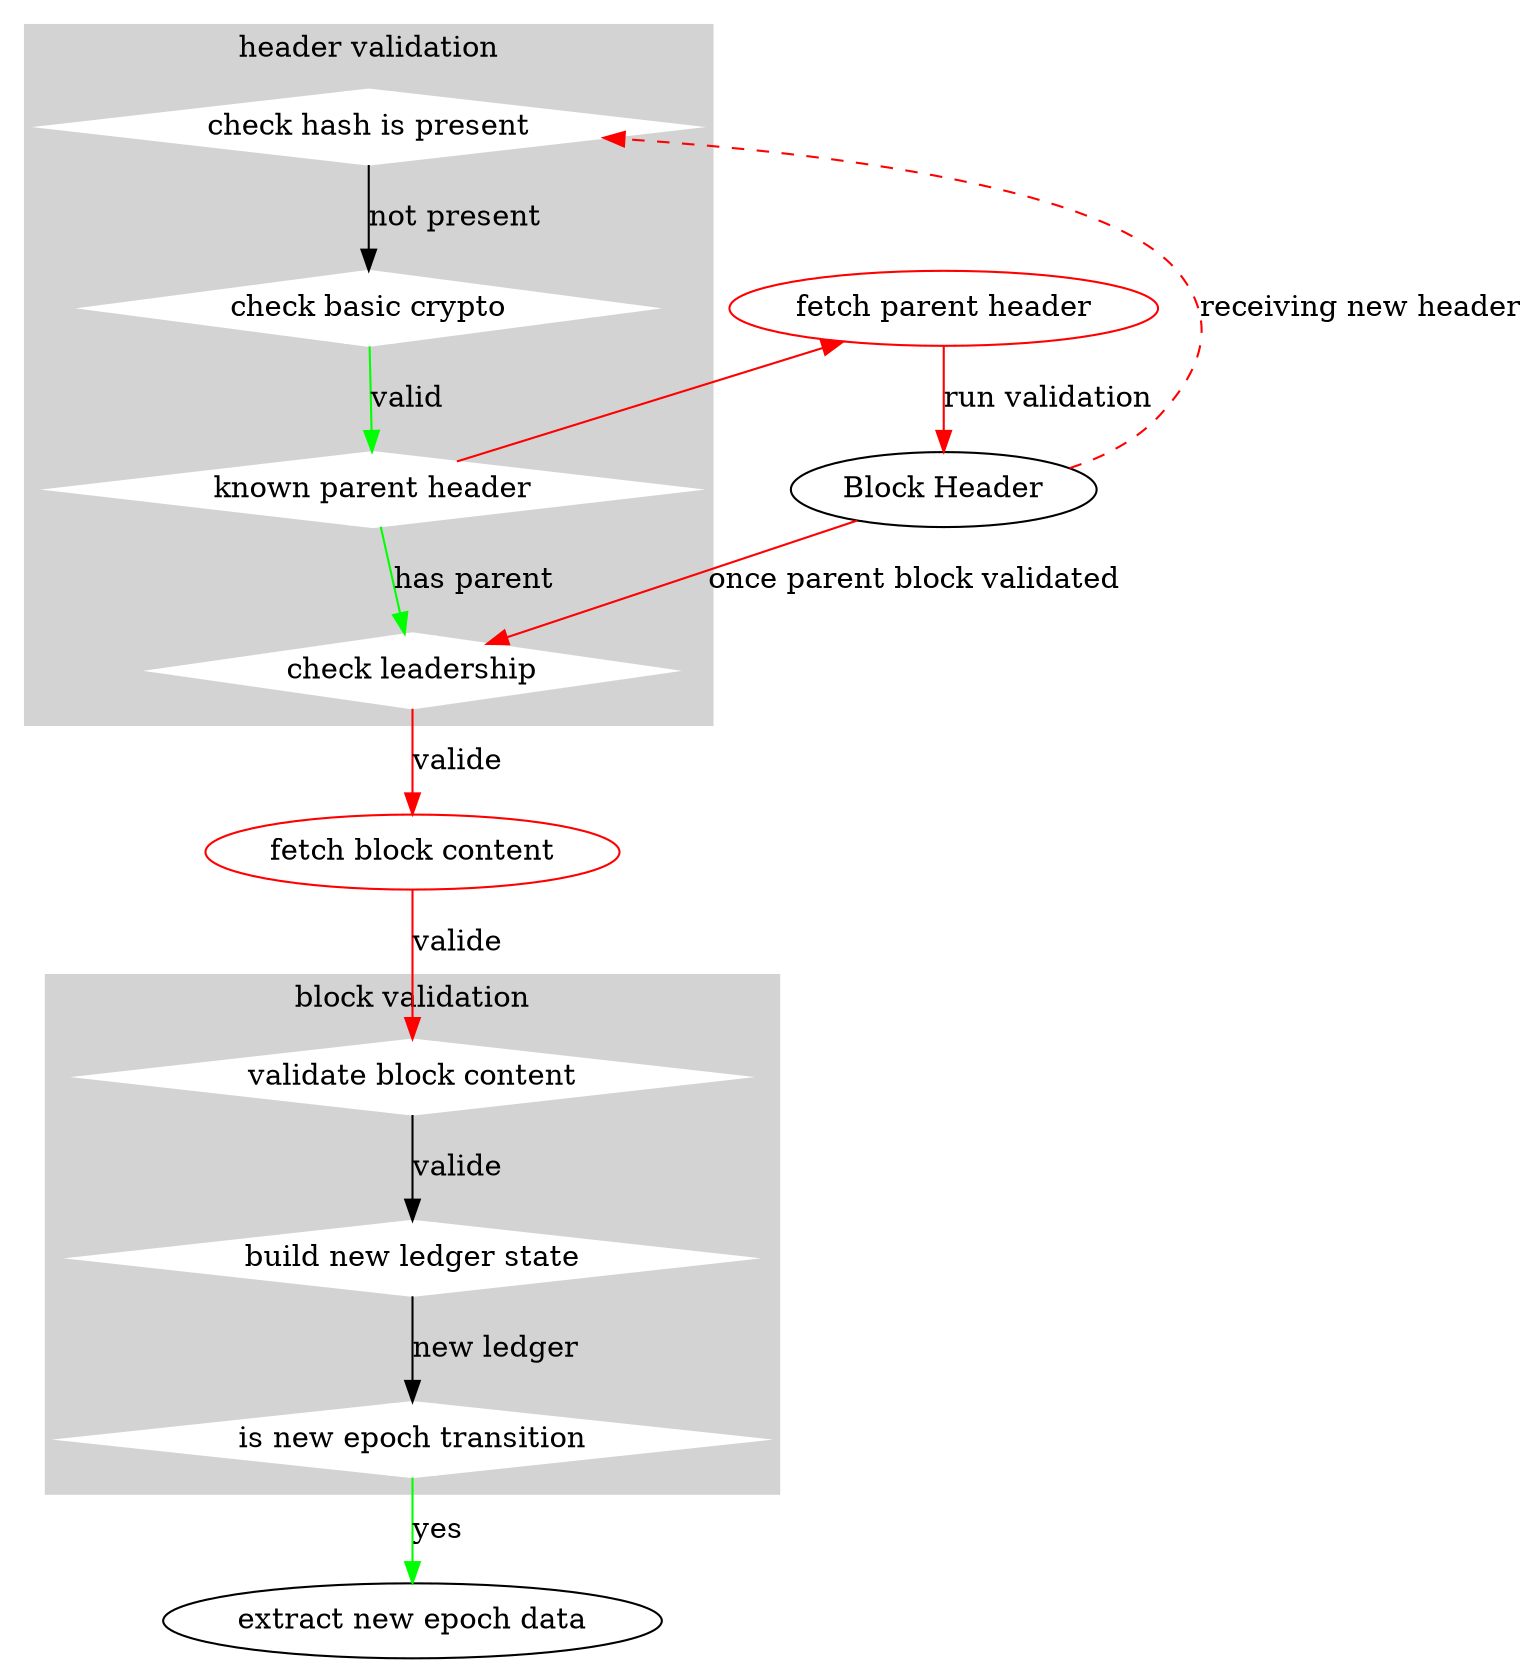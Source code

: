 digraph G {
    subgraph cluster_blockchain_header_validation {
        style = filled;
        color = lightgrey;
        node [ style = filled ; shape = Mdiamond ; color = white ];
        "check hash is present";
        "check basic crypto";
        "known parent header";
        "check leadership";
        label = "header validation";
    }

    subgraph cluster_blockchain_block_validation {
        style = filled;
        color = lightgrey;
        node [ style = filled ; shape = Mdiamond ; color = white ];
        "validate block content";
        "build new ledger state";
        "is new epoch transition";
        label = "block validation";
    }

    subgraph from_the_network {
        node [ color = red ];

        "fetch parent header";
        "fetch block content";
    }

    "Block Header";

    "Block Header" -> "check hash is present" [ style = dashed ; color = red ; label = "receiving new header" ];
    "check hash is present" -> "check basic crypto" [ label = "not present" ];
    "check basic crypto" -> "known parent header" [ label = "valid" ; color = green];
    "known parent header" -> "check leadership" [label = "has parent" ; color = green ];
    "known parent header" -> "fetch parent header" [label = "" ; color = red ];
    "fetch parent header" -> "Block Header" [label = "run validation" ; color = red ];
    "Block Header" -> "check leadership" [label = "once parent block validated" ; color = red ];

    "check leadership" -> "fetch block content" [color = red; label = "valide"];
    "fetch block content" -> "validate block content" [color = red ; label = "valide"];
    "validate block content" -> "build new ledger state" [label = "valide"];
    "build new ledger state" -> "is new epoch transition" [label = "new ledger"];
    "is new epoch transition" -> "extract new epoch data" [label = "yes" ; color = green];
}
